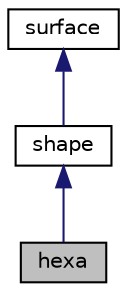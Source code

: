 digraph "hexa"
{
  edge [fontname="Helvetica",fontsize="10",labelfontname="Helvetica",labelfontsize="10"];
  node [fontname="Helvetica",fontsize="10",shape=record];
  Node0 [label="hexa",height=0.2,width=0.4,color="black", fillcolor="grey75", style="filled", fontcolor="black"];
  Node1 -> Node0 [dir="back",color="midnightblue",fontsize="10",style="solid",fontname="Helvetica"];
  Node1 [label="shape",height=0.2,width=0.4,color="black", fillcolor="white", style="filled",URL="$classshape.html",tooltip="Modeluje pojęcie kształtu. "];
  Node2 -> Node1 [dir="back",color="midnightblue",fontsize="10",style="solid",fontname="Helvetica"];
  Node2 [label="surface",height=0.2,width=0.4,color="black", fillcolor="white", style="filled",URL="$classsurface.html",tooltip="Modeluje pojęcie powierzchni. "];
}
